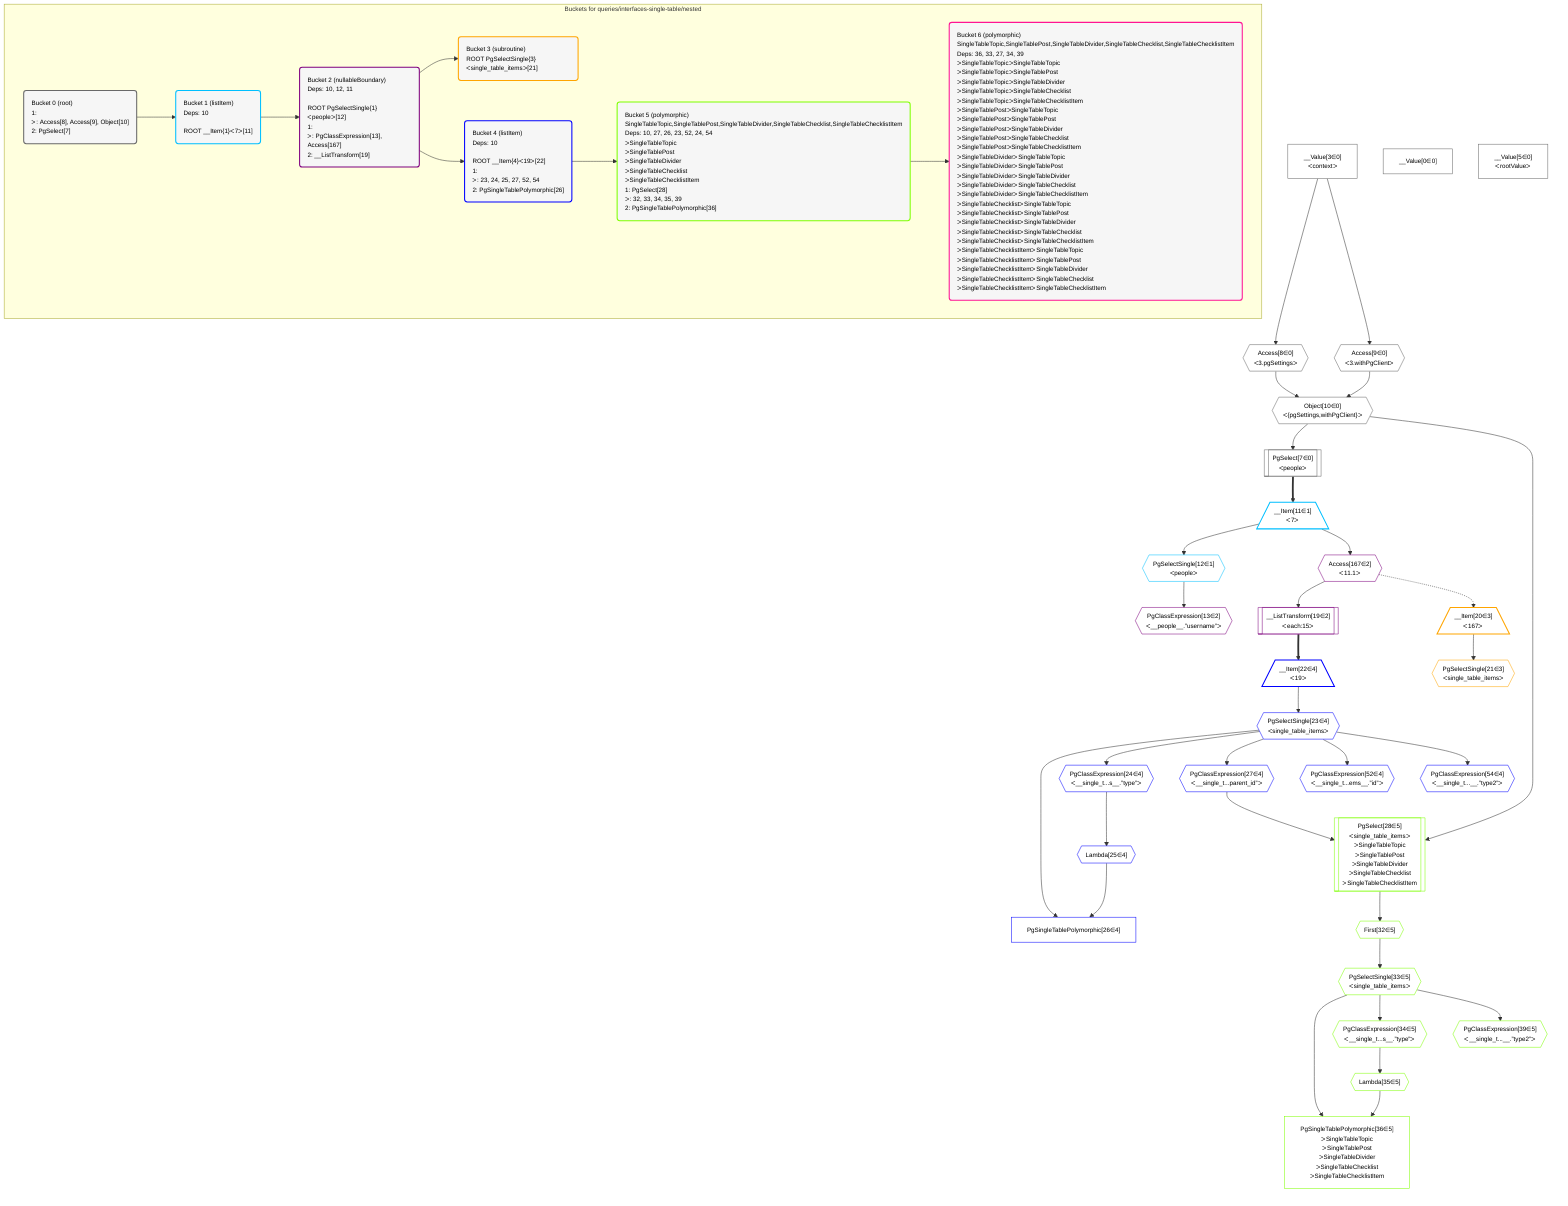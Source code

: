 %%{init: {'themeVariables': { 'fontSize': '12px'}}}%%
graph TD
    classDef path fill:#eee,stroke:#000,color:#000
    classDef plan fill:#fff,stroke-width:1px,color:#000
    classDef itemplan fill:#fff,stroke-width:2px,color:#000
    classDef unbatchedplan fill:#dff,stroke-width:1px,color:#000
    classDef sideeffectplan fill:#fcc,stroke-width:2px,color:#000
    classDef bucket fill:#f6f6f6,color:#000,stroke-width:2px,text-align:left


    %% plan dependencies
    Object10{{"Object[10∈0]<br />ᐸ{pgSettings,withPgClient}ᐳ"}}:::plan
    Access8{{"Access[8∈0]<br />ᐸ3.pgSettingsᐳ"}}:::plan
    Access9{{"Access[9∈0]<br />ᐸ3.withPgClientᐳ"}}:::plan
    Access8 & Access9 --> Object10
    PgSelect7[["PgSelect[7∈0]<br />ᐸpeopleᐳ"]]:::plan
    Object10 --> PgSelect7
    __Value3["__Value[3∈0]<br />ᐸcontextᐳ"]:::plan
    __Value3 --> Access8
    __Value3 --> Access9
    __Value0["__Value[0∈0]"]:::plan
    __Value5["__Value[5∈0]<br />ᐸrootValueᐳ"]:::plan
    __Item11[/"__Item[11∈1]<br />ᐸ7ᐳ"\]:::itemplan
    PgSelect7 ==> __Item11
    PgSelectSingle12{{"PgSelectSingle[12∈1]<br />ᐸpeopleᐳ"}}:::plan
    __Item11 --> PgSelectSingle12
    PgClassExpression13{{"PgClassExpression[13∈2]<br />ᐸ__people__.”username”ᐳ"}}:::plan
    PgSelectSingle12 --> PgClassExpression13
    __ListTransform19[["__ListTransform[19∈2]<br />ᐸeach:15ᐳ"]]:::plan
    Access167{{"Access[167∈2]<br />ᐸ11.1ᐳ"}}:::plan
    Access167 --> __ListTransform19
    __Item11 --> Access167
    __Item20[/"__Item[20∈3]<br />ᐸ167ᐳ"\]:::itemplan
    Access167 -.-> __Item20
    PgSelectSingle21{{"PgSelectSingle[21∈3]<br />ᐸsingle_table_itemsᐳ"}}:::plan
    __Item20 --> PgSelectSingle21
    PgSingleTablePolymorphic26["PgSingleTablePolymorphic[26∈4]"]:::plan
    Lambda25{{"Lambda[25∈4]"}}:::plan
    PgSelectSingle23{{"PgSelectSingle[23∈4]<br />ᐸsingle_table_itemsᐳ"}}:::plan
    Lambda25 & PgSelectSingle23 --> PgSingleTablePolymorphic26
    __Item22[/"__Item[22∈4]<br />ᐸ19ᐳ"\]:::itemplan
    __ListTransform19 ==> __Item22
    __Item22 --> PgSelectSingle23
    PgClassExpression24{{"PgClassExpression[24∈4]<br />ᐸ__single_t...s__.”type”ᐳ"}}:::plan
    PgSelectSingle23 --> PgClassExpression24
    PgClassExpression24 --> Lambda25
    PgClassExpression27{{"PgClassExpression[27∈4]<br />ᐸ__single_t...parent_id”ᐳ"}}:::plan
    PgSelectSingle23 --> PgClassExpression27
    PgClassExpression52{{"PgClassExpression[52∈4]<br />ᐸ__single_t...ems__.”id”ᐳ"}}:::plan
    PgSelectSingle23 --> PgClassExpression52
    PgClassExpression54{{"PgClassExpression[54∈4]<br />ᐸ__single_t...__.”type2”ᐳ"}}:::plan
    PgSelectSingle23 --> PgClassExpression54
    PgSelect28[["PgSelect[28∈5]<br />ᐸsingle_table_itemsᐳ<br />ᐳSingleTableTopic<br />ᐳSingleTablePost<br />ᐳSingleTableDivider<br />ᐳSingleTableChecklist<br />ᐳSingleTableChecklistItem"]]:::plan
    Object10 & PgClassExpression27 --> PgSelect28
    PgSingleTablePolymorphic36["PgSingleTablePolymorphic[36∈5]<br />ᐳSingleTableTopic<br />ᐳSingleTablePost<br />ᐳSingleTableDivider<br />ᐳSingleTableChecklist<br />ᐳSingleTableChecklistItem"]:::plan
    Lambda35{{"Lambda[35∈5]"}}:::plan
    PgSelectSingle33{{"PgSelectSingle[33∈5]<br />ᐸsingle_table_itemsᐳ"}}:::plan
    Lambda35 & PgSelectSingle33 --> PgSingleTablePolymorphic36
    First32{{"First[32∈5]"}}:::plan
    PgSelect28 --> First32
    First32 --> PgSelectSingle33
    PgClassExpression34{{"PgClassExpression[34∈5]<br />ᐸ__single_t...s__.”type”ᐳ"}}:::plan
    PgSelectSingle33 --> PgClassExpression34
    PgClassExpression34 --> Lambda35
    PgClassExpression39{{"PgClassExpression[39∈5]<br />ᐸ__single_t...__.”type2”ᐳ"}}:::plan
    PgSelectSingle33 --> PgClassExpression39

    %% define steps

    subgraph "Buckets for queries/interfaces-single-table/nested"
    Bucket0("Bucket 0 (root)<br />1: <br />ᐳ: Access[8], Access[9], Object[10]<br />2: PgSelect[7]"):::bucket
    classDef bucket0 stroke:#696969
    class Bucket0,__Value0,__Value3,__Value5,PgSelect7,Access8,Access9,Object10 bucket0
    Bucket1("Bucket 1 (listItem)<br />Deps: 10<br /><br />ROOT __Item{1}ᐸ7ᐳ[11]"):::bucket
    classDef bucket1 stroke:#00bfff
    class Bucket1,__Item11,PgSelectSingle12 bucket1
    Bucket2("Bucket 2 (nullableBoundary)<br />Deps: 10, 12, 11<br /><br />ROOT PgSelectSingle{1}ᐸpeopleᐳ[12]<br />1: <br />ᐳ: PgClassExpression[13], Access[167]<br />2: __ListTransform[19]"):::bucket
    classDef bucket2 stroke:#7f007f
    class Bucket2,PgClassExpression13,__ListTransform19,Access167 bucket2
    Bucket3("Bucket 3 (subroutine)<br />ROOT PgSelectSingle{3}ᐸsingle_table_itemsᐳ[21]"):::bucket
    classDef bucket3 stroke:#ffa500
    class Bucket3,__Item20,PgSelectSingle21 bucket3
    Bucket4("Bucket 4 (listItem)<br />Deps: 10<br /><br />ROOT __Item{4}ᐸ19ᐳ[22]<br />1: <br />ᐳ: 23, 24, 25, 27, 52, 54<br />2: PgSingleTablePolymorphic[26]"):::bucket
    classDef bucket4 stroke:#0000ff
    class Bucket4,__Item22,PgSelectSingle23,PgClassExpression24,Lambda25,PgSingleTablePolymorphic26,PgClassExpression27,PgClassExpression52,PgClassExpression54 bucket4
    Bucket5("Bucket 5 (polymorphic)<br />SingleTableTopic,SingleTablePost,SingleTableDivider,SingleTableChecklist,SingleTableChecklistItem<br />Deps: 10, 27, 26, 23, 52, 24, 54<br />ᐳSingleTableTopic<br />ᐳSingleTablePost<br />ᐳSingleTableDivider<br />ᐳSingleTableChecklist<br />ᐳSingleTableChecklistItem<br />1: PgSelect[28]<br />ᐳ: 32, 33, 34, 35, 39<br />2: PgSingleTablePolymorphic[36]"):::bucket
    classDef bucket5 stroke:#7fff00
    class Bucket5,PgSelect28,First32,PgSelectSingle33,PgClassExpression34,Lambda35,PgSingleTablePolymorphic36,PgClassExpression39 bucket5
    Bucket6("Bucket 6 (polymorphic)<br />SingleTableTopic,SingleTablePost,SingleTableDivider,SingleTableChecklist,SingleTableChecklistItem<br />Deps: 36, 33, 27, 34, 39<br />ᐳSingleTableTopicᐳSingleTableTopic<br />ᐳSingleTableTopicᐳSingleTablePost<br />ᐳSingleTableTopicᐳSingleTableDivider<br />ᐳSingleTableTopicᐳSingleTableChecklist<br />ᐳSingleTableTopicᐳSingleTableChecklistItem<br />ᐳSingleTablePostᐳSingleTableTopic<br />ᐳSingleTablePostᐳSingleTablePost<br />ᐳSingleTablePostᐳSingleTableDivider<br />ᐳSingleTablePostᐳSingleTableChecklist<br />ᐳSingleTablePostᐳSingleTableChecklistItem<br />ᐳSingleTableDividerᐳSingleTableTopic<br />ᐳSingleTableDividerᐳSingleTablePost<br />ᐳSingleTableDividerᐳSingleTableDivider<br />ᐳSingleTableDividerᐳSingleTableChecklist<br />ᐳSingleTableDividerᐳSingleTableChecklistItem<br />ᐳSingleTableChecklistᐳSingleTableTopic<br />ᐳSingleTableChecklistᐳSingleTablePost<br />ᐳSingleTableChecklistᐳSingleTableDivider<br />ᐳSingleTableChecklistᐳSingleTableChecklist<br />ᐳSingleTableChecklistᐳSingleTableChecklistItem<br />ᐳSingleTableChecklistItemᐳSingleTableTopic<br />ᐳSingleTableChecklistItemᐳSingleTablePost<br />ᐳSingleTableChecklistItemᐳSingleTableDivider<br />ᐳSingleTableChecklistItemᐳSingleTableChecklist<br />ᐳSingleTableChecklistItemᐳSingleTableChecklistItem"):::bucket
    classDef bucket6 stroke:#ff1493
    class Bucket6 bucket6
    Bucket0 --> Bucket1
    Bucket1 --> Bucket2
    Bucket2 --> Bucket3 & Bucket4
    Bucket4 --> Bucket5
    Bucket5 --> Bucket6
    end